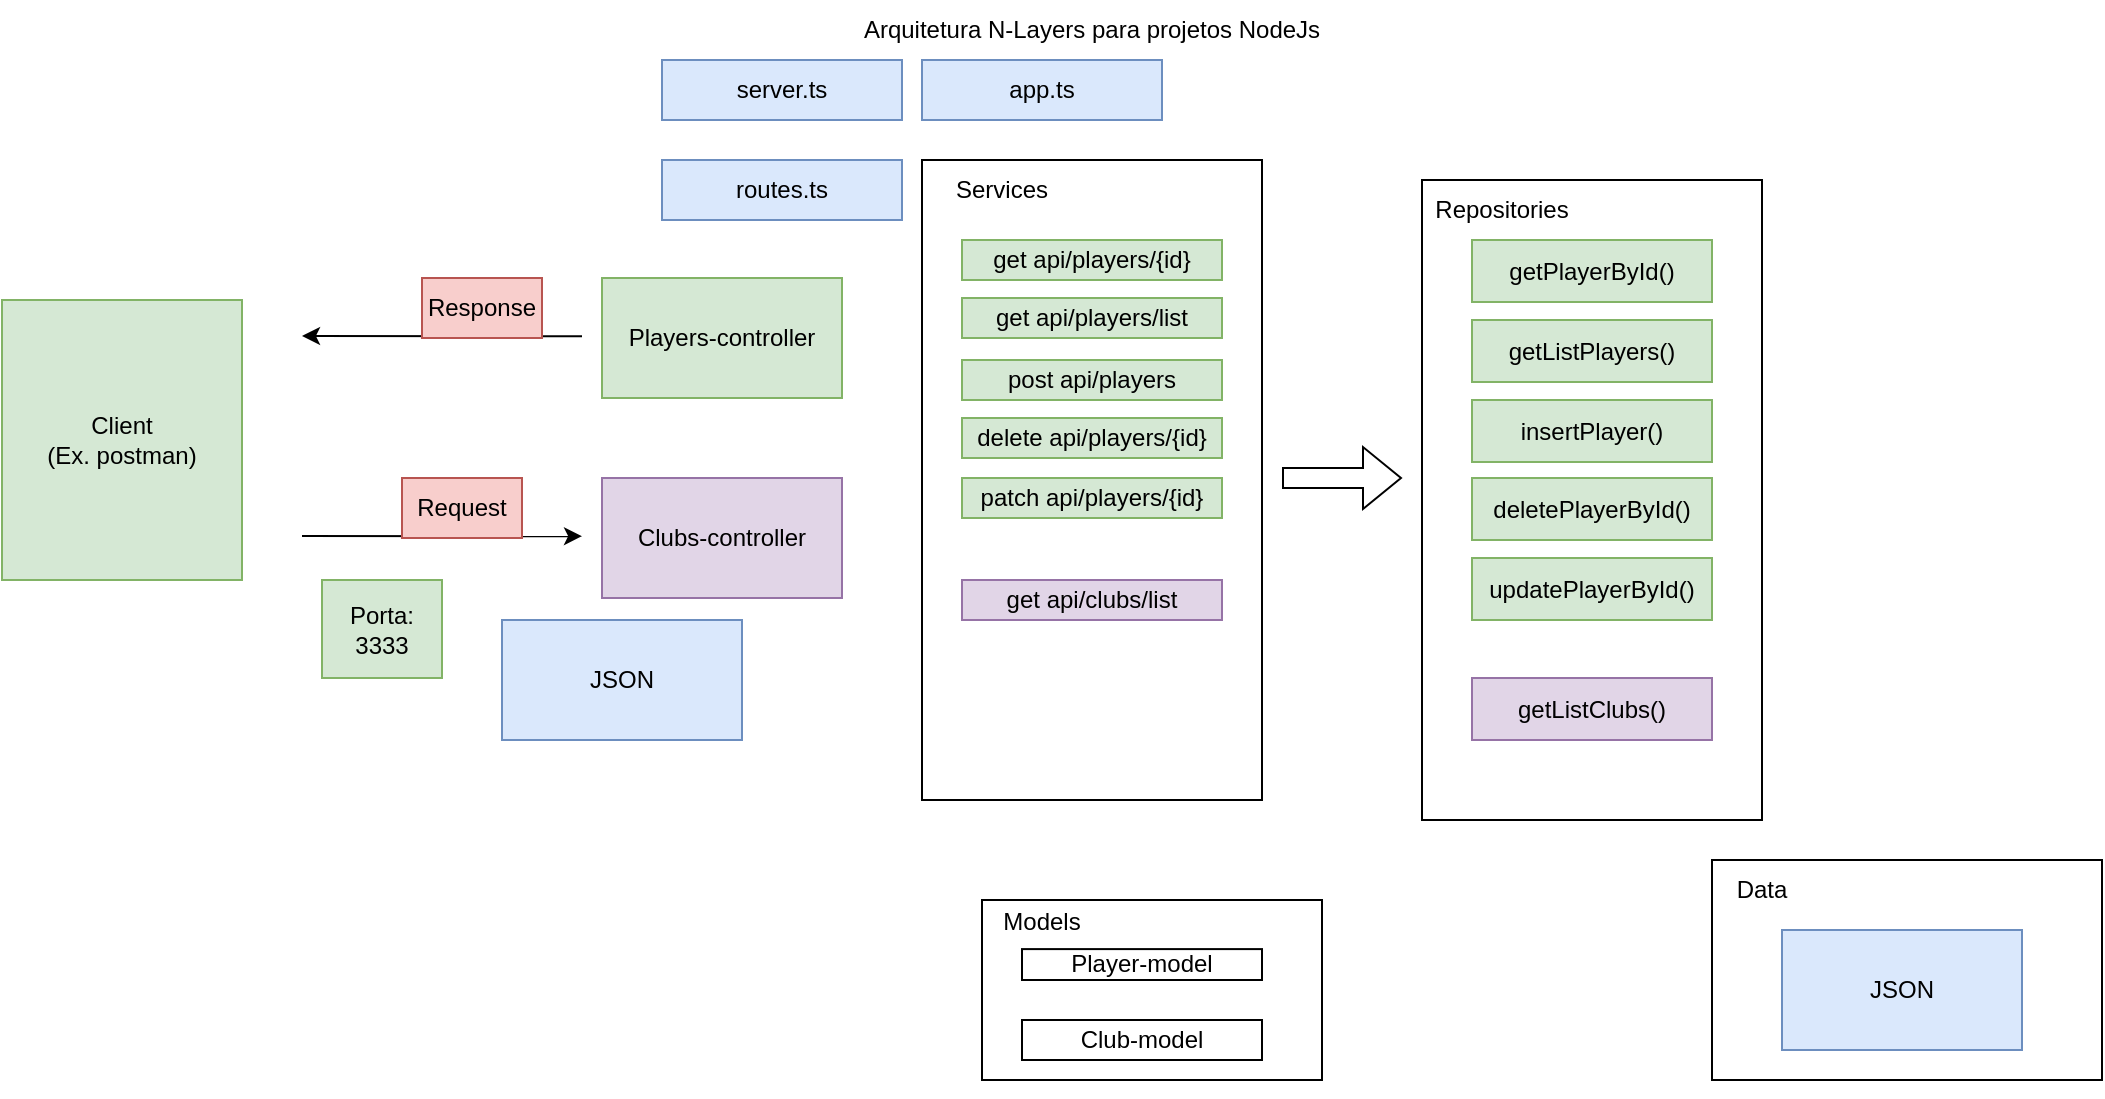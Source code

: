 <mxfile version="28.0.6">
  <diagram name="Page-1" id="mWkWLXg_zD7ZhqlpFV1q">
    <mxGraphModel dx="1412" dy="2918" grid="1" gridSize="10" guides="1" tooltips="1" connect="1" arrows="1" fold="1" page="1" pageScale="1" pageWidth="1169" pageHeight="827" math="0" shadow="0">
      <root>
        <mxCell id="0" />
        <mxCell id="1" parent="0" />
        <mxCell id="D-0nujFBnjs-rqaJn7xM-43" value="" style="group" vertex="1" connectable="0" parent="1">
          <mxGeometry x="760" y="-1560" width="170" height="320" as="geometry" />
        </mxCell>
        <mxCell id="D-0nujFBnjs-rqaJn7xM-24" value="" style="rounded=0;whiteSpace=wrap;html=1;labelPosition=center;verticalLabelPosition=top;align=center;verticalAlign=bottom;" vertex="1" parent="D-0nujFBnjs-rqaJn7xM-43">
          <mxGeometry width="170" height="320" as="geometry" />
        </mxCell>
        <mxCell id="D-0nujFBnjs-rqaJn7xM-25" value="Repositories" style="text;html=1;align=center;verticalAlign=middle;whiteSpace=wrap;rounded=0;" vertex="1" parent="D-0nujFBnjs-rqaJn7xM-43">
          <mxGeometry x="10" width="60" height="30" as="geometry" />
        </mxCell>
        <mxCell id="D-0nujFBnjs-rqaJn7xM-42" value="" style="group" vertex="1" connectable="0" parent="1">
          <mxGeometry x="510" y="-1570" width="170" height="320" as="geometry" />
        </mxCell>
        <mxCell id="D-0nujFBnjs-rqaJn7xM-12" value="" style="rounded=0;whiteSpace=wrap;html=1;labelPosition=center;verticalLabelPosition=top;align=center;verticalAlign=bottom;" vertex="1" parent="D-0nujFBnjs-rqaJn7xM-42">
          <mxGeometry width="170" height="320" as="geometry" />
        </mxCell>
        <mxCell id="D-0nujFBnjs-rqaJn7xM-16" value="Services" style="text;html=1;align=center;verticalAlign=middle;whiteSpace=wrap;rounded=0;" vertex="1" parent="D-0nujFBnjs-rqaJn7xM-42">
          <mxGeometry x="10" width="60" height="30" as="geometry" />
        </mxCell>
        <mxCell id="D-0nujFBnjs-rqaJn7xM-1" value="Arquitetura N-Layers para projetos NodeJs" style="text;html=1;align=center;verticalAlign=middle;whiteSpace=wrap;rounded=0;" vertex="1" parent="1">
          <mxGeometry x="470" y="-1650" width="250" height="30" as="geometry" />
        </mxCell>
        <mxCell id="D-0nujFBnjs-rqaJn7xM-2" value="Porta:&lt;div&gt;3333&lt;/div&gt;" style="rounded=0;whiteSpace=wrap;html=1;fillColor=#d5e8d4;strokeColor=#82b366;" vertex="1" parent="1">
          <mxGeometry x="210" y="-1360" width="60" height="49" as="geometry" />
        </mxCell>
        <mxCell id="D-0nujFBnjs-rqaJn7xM-3" value="Players-controller" style="rounded=0;whiteSpace=wrap;html=1;fillColor=#d5e8d4;strokeColor=#82b366;" vertex="1" parent="1">
          <mxGeometry x="350" y="-1511" width="120" height="60" as="geometry" />
        </mxCell>
        <mxCell id="D-0nujFBnjs-rqaJn7xM-4" value="Clubs&lt;span style=&quot;background-color: transparent; color: light-dark(rgb(0, 0, 0), rgb(255, 255, 255));&quot;&gt;-controller&lt;/span&gt;" style="rounded=0;whiteSpace=wrap;html=1;fillColor=#e1d5e7;strokeColor=#9673a6;" vertex="1" parent="1">
          <mxGeometry x="350" y="-1411" width="120" height="60" as="geometry" />
        </mxCell>
        <mxCell id="D-0nujFBnjs-rqaJn7xM-5" value="" style="endArrow=classic;html=1;rounded=0;" edge="1" parent="1">
          <mxGeometry width="50" height="50" relative="1" as="geometry">
            <mxPoint x="340" y="-1481.91" as="sourcePoint" />
            <mxPoint x="200" y="-1482" as="targetPoint" />
          </mxGeometry>
        </mxCell>
        <mxCell id="D-0nujFBnjs-rqaJn7xM-6" value="" style="endArrow=classic;html=1;rounded=0;" edge="1" parent="1">
          <mxGeometry width="50" height="50" relative="1" as="geometry">
            <mxPoint x="200" y="-1382" as="sourcePoint" />
            <mxPoint x="340" y="-1381.91" as="targetPoint" />
          </mxGeometry>
        </mxCell>
        <mxCell id="D-0nujFBnjs-rqaJn7xM-7" value="Client&lt;div&gt;(Ex. postman)&lt;/div&gt;" style="rounded=0;whiteSpace=wrap;html=1;fillColor=#d5e8d4;strokeColor=#82b366;" vertex="1" parent="1">
          <mxGeometry x="50" y="-1500" width="120" height="140" as="geometry" />
        </mxCell>
        <mxCell id="D-0nujFBnjs-rqaJn7xM-8" value="Request" style="text;html=1;align=center;verticalAlign=middle;whiteSpace=wrap;rounded=0;fillColor=#f8cecc;strokeColor=#b85450;" vertex="1" parent="1">
          <mxGeometry x="250" y="-1411" width="60" height="30" as="geometry" />
        </mxCell>
        <mxCell id="D-0nujFBnjs-rqaJn7xM-9" value="Response" style="text;html=1;align=center;verticalAlign=middle;whiteSpace=wrap;rounded=0;fillColor=#f8cecc;strokeColor=#b85450;" vertex="1" parent="1">
          <mxGeometry x="260" y="-1511" width="60" height="30" as="geometry" />
        </mxCell>
        <mxCell id="D-0nujFBnjs-rqaJn7xM-11" value="JSON" style="rounded=0;whiteSpace=wrap;html=1;fillColor=#dae8fc;strokeColor=#6c8ebf;" vertex="1" parent="1">
          <mxGeometry x="300" y="-1340" width="120" height="60" as="geometry" />
        </mxCell>
        <mxCell id="D-0nujFBnjs-rqaJn7xM-17" value="get api/players/{id}" style="rounded=0;whiteSpace=wrap;html=1;fillColor=#d5e8d4;strokeColor=#82b366;" vertex="1" parent="1">
          <mxGeometry x="530" y="-1530" width="130" height="20" as="geometry" />
        </mxCell>
        <mxCell id="D-0nujFBnjs-rqaJn7xM-18" value="post api/players" style="rounded=0;whiteSpace=wrap;html=1;fillColor=#d5e8d4;strokeColor=#82b366;" vertex="1" parent="1">
          <mxGeometry x="530" y="-1470" width="130" height="20" as="geometry" />
        </mxCell>
        <mxCell id="D-0nujFBnjs-rqaJn7xM-19" value="delete api/players/{id}" style="rounded=0;whiteSpace=wrap;html=1;fillColor=#d5e8d4;strokeColor=#82b366;" vertex="1" parent="1">
          <mxGeometry x="530" y="-1441" width="130" height="20" as="geometry" />
        </mxCell>
        <mxCell id="D-0nujFBnjs-rqaJn7xM-21" value="patch api/players/{id}" style="rounded=0;whiteSpace=wrap;html=1;fillColor=#d5e8d4;strokeColor=#82b366;" vertex="1" parent="1">
          <mxGeometry x="530" y="-1411" width="130" height="20" as="geometry" />
        </mxCell>
        <mxCell id="D-0nujFBnjs-rqaJn7xM-22" value="get api/players/list" style="rounded=0;whiteSpace=wrap;html=1;fillColor=#d5e8d4;strokeColor=#82b366;" vertex="1" parent="1">
          <mxGeometry x="530" y="-1501" width="130" height="20" as="geometry" />
        </mxCell>
        <mxCell id="D-0nujFBnjs-rqaJn7xM-23" value="get api/clubs/list" style="rounded=0;whiteSpace=wrap;html=1;fillColor=#e1d5e7;strokeColor=#9673a6;" vertex="1" parent="1">
          <mxGeometry x="530" y="-1360" width="130" height="20" as="geometry" />
        </mxCell>
        <mxCell id="D-0nujFBnjs-rqaJn7xM-26" value="getPlayerById()" style="rounded=0;whiteSpace=wrap;html=1;fillColor=#d5e8d4;strokeColor=#82b366;" vertex="1" parent="1">
          <mxGeometry x="785" y="-1530" width="120" height="31" as="geometry" />
        </mxCell>
        <mxCell id="D-0nujFBnjs-rqaJn7xM-27" value="getListPlayers()" style="rounded=0;whiteSpace=wrap;html=1;fillColor=#d5e8d4;strokeColor=#82b366;" vertex="1" parent="1">
          <mxGeometry x="785" y="-1490" width="120" height="31" as="geometry" />
        </mxCell>
        <mxCell id="D-0nujFBnjs-rqaJn7xM-28" value="insertPlayer()" style="rounded=0;whiteSpace=wrap;html=1;fillColor=#d5e8d4;strokeColor=#82b366;" vertex="1" parent="1">
          <mxGeometry x="785" y="-1450" width="120" height="31" as="geometry" />
        </mxCell>
        <mxCell id="D-0nujFBnjs-rqaJn7xM-29" value="deletePlayerById()" style="rounded=0;whiteSpace=wrap;html=1;fillColor=#d5e8d4;strokeColor=#82b366;" vertex="1" parent="1">
          <mxGeometry x="785" y="-1411" width="120" height="31" as="geometry" />
        </mxCell>
        <mxCell id="D-0nujFBnjs-rqaJn7xM-30" value="updatePlayerById()" style="rounded=0;whiteSpace=wrap;html=1;fillColor=#d5e8d4;strokeColor=#82b366;" vertex="1" parent="1">
          <mxGeometry x="785" y="-1371" width="120" height="31" as="geometry" />
        </mxCell>
        <mxCell id="D-0nujFBnjs-rqaJn7xM-31" value="getListClubs()" style="rounded=0;whiteSpace=wrap;html=1;fillColor=#e1d5e7;strokeColor=#9673a6;" vertex="1" parent="1">
          <mxGeometry x="785" y="-1311" width="120" height="31" as="geometry" />
        </mxCell>
        <mxCell id="D-0nujFBnjs-rqaJn7xM-33" value="" style="shape=flexArrow;endArrow=classic;html=1;rounded=0;" edge="1" parent="1">
          <mxGeometry width="50" height="50" relative="1" as="geometry">
            <mxPoint x="690" y="-1411" as="sourcePoint" />
            <mxPoint x="750" y="-1411" as="targetPoint" />
          </mxGeometry>
        </mxCell>
        <mxCell id="D-0nujFBnjs-rqaJn7xM-34" value="server.ts" style="rounded=0;whiteSpace=wrap;html=1;fillColor=#dae8fc;strokeColor=#6c8ebf;" vertex="1" parent="1">
          <mxGeometry x="380" y="-1620" width="120" height="30" as="geometry" />
        </mxCell>
        <mxCell id="D-0nujFBnjs-rqaJn7xM-36" value="app.ts" style="rounded=0;whiteSpace=wrap;html=1;fillColor=#dae8fc;strokeColor=#6c8ebf;" vertex="1" parent="1">
          <mxGeometry x="510" y="-1620" width="120" height="30" as="geometry" />
        </mxCell>
        <mxCell id="D-0nujFBnjs-rqaJn7xM-37" value="routes.ts" style="rounded=0;whiteSpace=wrap;html=1;fillColor=#dae8fc;strokeColor=#6c8ebf;" vertex="1" parent="1">
          <mxGeometry x="380" y="-1570" width="120" height="30" as="geometry" />
        </mxCell>
        <mxCell id="D-0nujFBnjs-rqaJn7xM-41" value="" style="group" vertex="1" connectable="0" parent="1">
          <mxGeometry x="540" y="-1200" width="170" height="90" as="geometry" />
        </mxCell>
        <mxCell id="D-0nujFBnjs-rqaJn7xM-38" value="" style="rounded=0;whiteSpace=wrap;html=1;labelPosition=center;verticalLabelPosition=top;align=center;verticalAlign=bottom;" vertex="1" parent="D-0nujFBnjs-rqaJn7xM-41">
          <mxGeometry width="170" height="90" as="geometry" />
        </mxCell>
        <mxCell id="D-0nujFBnjs-rqaJn7xM-40" value="Models" style="text;html=1;align=center;verticalAlign=middle;whiteSpace=wrap;rounded=0;" vertex="1" parent="D-0nujFBnjs-rqaJn7xM-41">
          <mxGeometry y="8.182" width="60" height="5.523" as="geometry" />
        </mxCell>
        <mxCell id="D-0nujFBnjs-rqaJn7xM-46" style="edgeStyle=orthogonalEdgeStyle;rounded=0;orthogonalLoop=1;jettySize=auto;html=1;exitX=0.5;exitY=1;exitDx=0;exitDy=0;" edge="1" parent="D-0nujFBnjs-rqaJn7xM-41" source="D-0nujFBnjs-rqaJn7xM-38" target="D-0nujFBnjs-rqaJn7xM-38">
          <mxGeometry relative="1" as="geometry" />
        </mxCell>
        <mxCell id="D-0nujFBnjs-rqaJn7xM-44" value="Player-model" style="rounded=0;whiteSpace=wrap;html=1;" vertex="1" parent="D-0nujFBnjs-rqaJn7xM-41">
          <mxGeometry x="20" y="24.55" width="120" height="15.45" as="geometry" />
        </mxCell>
        <mxCell id="D-0nujFBnjs-rqaJn7xM-45" value="Club-model" style="rounded=0;whiteSpace=wrap;html=1;" vertex="1" parent="D-0nujFBnjs-rqaJn7xM-41">
          <mxGeometry x="20" y="60" width="120" height="20" as="geometry" />
        </mxCell>
        <mxCell id="D-0nujFBnjs-rqaJn7xM-53" value="" style="rounded=0;whiteSpace=wrap;html=1;" vertex="1" parent="1">
          <mxGeometry x="905" y="-1220" width="195" height="110" as="geometry" />
        </mxCell>
        <mxCell id="D-0nujFBnjs-rqaJn7xM-54" value="Data" style="text;html=1;align=center;verticalAlign=middle;whiteSpace=wrap;rounded=0;" vertex="1" parent="1">
          <mxGeometry x="900" y="-1220" width="60" height="30" as="geometry" />
        </mxCell>
        <mxCell id="D-0nujFBnjs-rqaJn7xM-55" value="JSON" style="rounded=0;whiteSpace=wrap;html=1;fillColor=#dae8fc;strokeColor=#6c8ebf;" vertex="1" parent="1">
          <mxGeometry x="940" y="-1185" width="120" height="60" as="geometry" />
        </mxCell>
      </root>
    </mxGraphModel>
  </diagram>
</mxfile>
